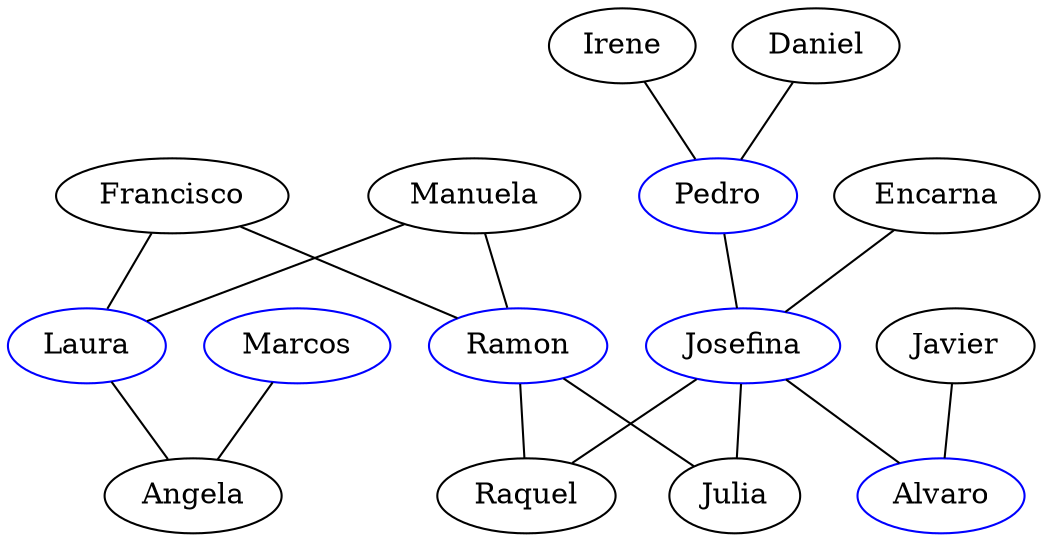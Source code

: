 strict graph G {
  1 [ label="Francisco" ];
  2 [ label="Manuela" ];
  3 [ color="blue" label="Laura" ];
  4 [ color="blue" label="Ramon" ];
  5 [ color="blue" label="Marcos" ];
  6 [ label="Angela" ];
  7 [ label="Irene" ];
  8 [ label="Daniel" ];
  9 [ color="blue" label="Pedro" ];
  10 [ label="Encarna" ];
  11 [ color="blue" label="Josefina" ];
  12 [ label="Javier" ];
  13 [ label="Raquel" ];
  14 [ label="Julia" ];
  15 [ color="blue" label="Alvaro" ];
  1 -- 3 [ style="solid" ];
  2 -- 3 [ style="solid" ];
  3 -- 6 [ style="solid" ];
  5 -- 6 [ style="solid" ];
  1 -- 4 [ style="solid" ];
  2 -- 4 [ style="solid" ];
  7 -- 9 [ style="solid" ];
  8 -- 9 [ style="solid" ];
  9 -- 11 [ style="solid" ];
  10 -- 11 [ style="solid" ];
  11 -- 13 [ style="solid" ];
  11 -- 14 [ style="solid" ];
  4 -- 13 [ style="solid" ];
  4 -- 14 [ style="solid" ];
  11 -- 15 [ style="solid" ];
  12 -- 15 [ style="solid" ];
}
